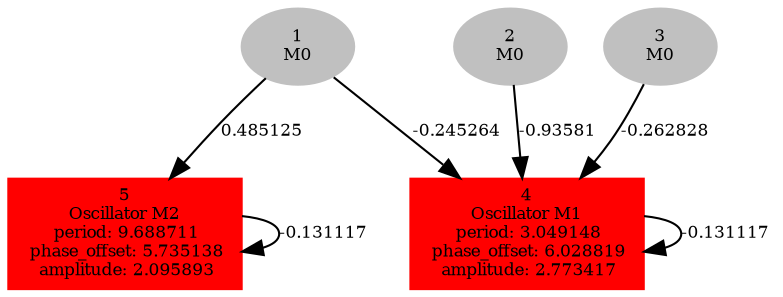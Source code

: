  digraph g{ forcelabels=true;
1[label=<1<BR/>M0>,color="grey",style=filled,fontsize=8];
2[label=<2<BR/>M0>,color="grey",style=filled,fontsize=8];
3[label=<3<BR/>M0>,color="grey",style=filled,fontsize=8];
4 [label=<4<BR />Oscillator M1<BR /> period: 3.049148<BR /> phase_offset: 6.028819<BR /> amplitude: 2.773417>, shape=box,color=red,style=filled,fontsize=8];5 [label=<5<BR />Oscillator M2<BR /> period: 9.688711<BR /> phase_offset: 5.735138<BR /> amplitude: 2.095893>, shape=box,color=red,style=filled,fontsize=8];1 -> 4[label="-0.245264 ",fontsize="8"];
1 -> 5[label="0.485125 ",fontsize="8"];
2 -> 4[label="-0.93581 ",fontsize="8"];
3 -> 4[label="-0.262828 ",fontsize="8"];
4 -> 4[label="-0.131117 ",fontsize="8"];
5 -> 5[label="-0.131117 ",fontsize="8"];
 }
